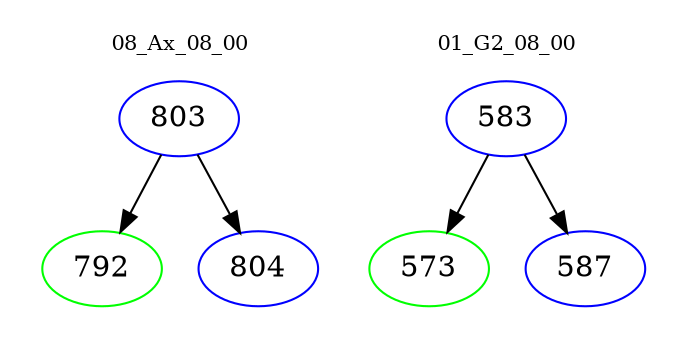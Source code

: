 digraph{
subgraph cluster_0 {
color = white
label = "08_Ax_08_00";
fontsize=10;
T0_803 [label="803", color="blue"]
T0_803 -> T0_792 [color="black"]
T0_792 [label="792", color="green"]
T0_803 -> T0_804 [color="black"]
T0_804 [label="804", color="blue"]
}
subgraph cluster_1 {
color = white
label = "01_G2_08_00";
fontsize=10;
T1_583 [label="583", color="blue"]
T1_583 -> T1_573 [color="black"]
T1_573 [label="573", color="green"]
T1_583 -> T1_587 [color="black"]
T1_587 [label="587", color="blue"]
}
}
